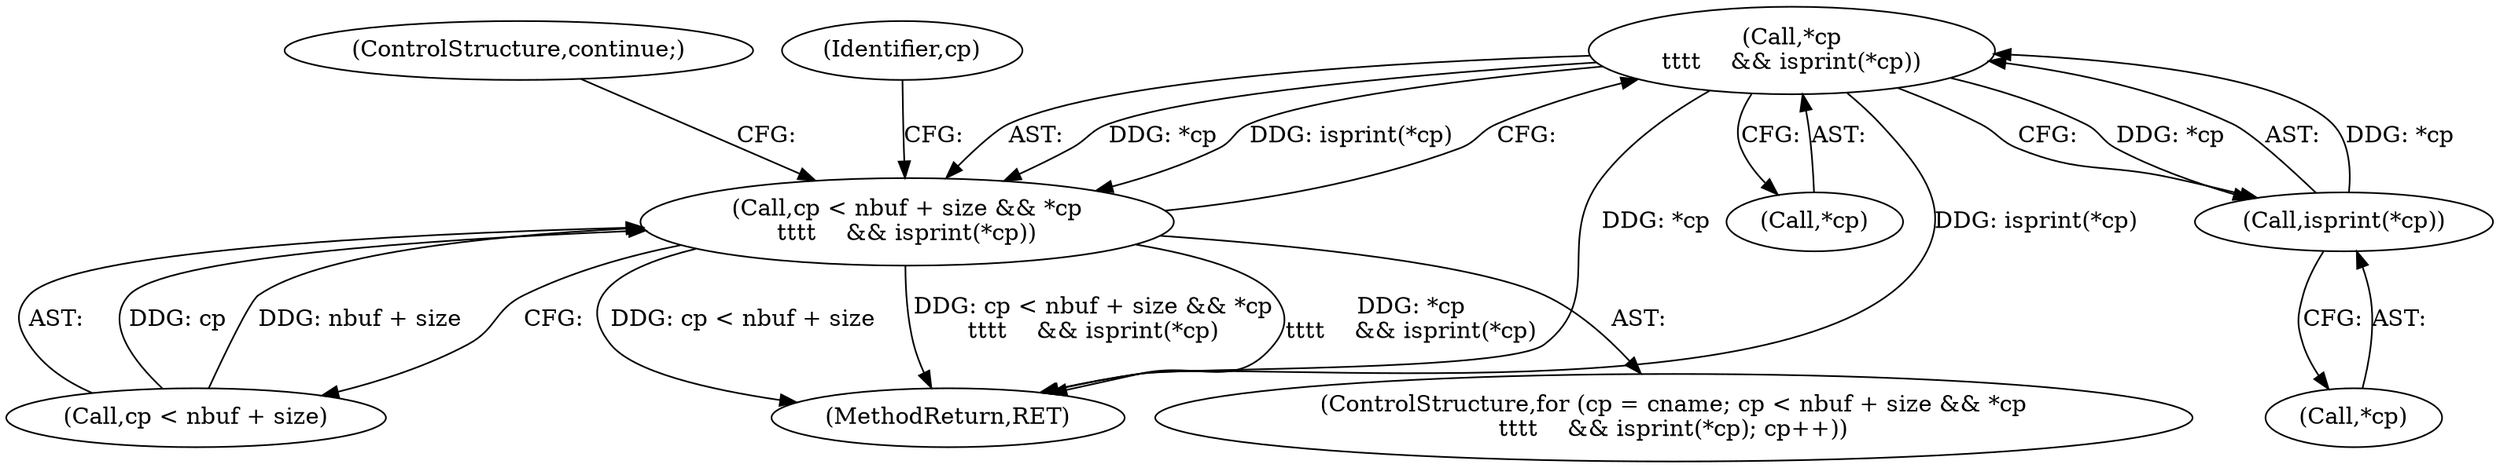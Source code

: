 digraph "0_file_a642587a9c9e2dd7feacdf513c3643ce26ad3c22@pointer" {
"1000431" [label="(Call,*cp\n\t\t\t\t    && isprint(*cp))"];
"1000434" [label="(Call,isprint(*cp))"];
"1000431" [label="(Call,*cp\n\t\t\t\t    && isprint(*cp))"];
"1000425" [label="(Call,cp < nbuf + size && *cp\n\t\t\t\t    && isprint(*cp))"];
"1000434" [label="(Call,isprint(*cp))"];
"1000439" [label="(ControlStructure,continue;)"];
"1000421" [label="(ControlStructure,for (cp = cname; cp < nbuf + size && *cp\n\t\t\t\t    && isprint(*cp); cp++))"];
"1000443" [label="(Identifier,cp)"];
"1000431" [label="(Call,*cp\n\t\t\t\t    && isprint(*cp))"];
"1000432" [label="(Call,*cp)"];
"1000435" [label="(Call,*cp)"];
"1000425" [label="(Call,cp < nbuf + size && *cp\n\t\t\t\t    && isprint(*cp))"];
"1000426" [label="(Call,cp < nbuf + size)"];
"1000477" [label="(MethodReturn,RET)"];
"1000431" -> "1000425"  [label="AST: "];
"1000431" -> "1000432"  [label="CFG: "];
"1000431" -> "1000434"  [label="CFG: "];
"1000432" -> "1000431"  [label="AST: "];
"1000434" -> "1000431"  [label="AST: "];
"1000425" -> "1000431"  [label="CFG: "];
"1000431" -> "1000477"  [label="DDG: isprint(*cp)"];
"1000431" -> "1000477"  [label="DDG: *cp"];
"1000431" -> "1000425"  [label="DDG: *cp"];
"1000431" -> "1000425"  [label="DDG: isprint(*cp)"];
"1000434" -> "1000431"  [label="DDG: *cp"];
"1000431" -> "1000434"  [label="DDG: *cp"];
"1000434" -> "1000435"  [label="CFG: "];
"1000435" -> "1000434"  [label="AST: "];
"1000425" -> "1000421"  [label="AST: "];
"1000425" -> "1000426"  [label="CFG: "];
"1000426" -> "1000425"  [label="AST: "];
"1000439" -> "1000425"  [label="CFG: "];
"1000443" -> "1000425"  [label="CFG: "];
"1000425" -> "1000477"  [label="DDG: cp < nbuf + size"];
"1000425" -> "1000477"  [label="DDG: cp < nbuf + size && *cp\n\t\t\t\t    && isprint(*cp)"];
"1000425" -> "1000477"  [label="DDG: *cp\n\t\t\t\t    && isprint(*cp)"];
"1000426" -> "1000425"  [label="DDG: cp"];
"1000426" -> "1000425"  [label="DDG: nbuf + size"];
}
